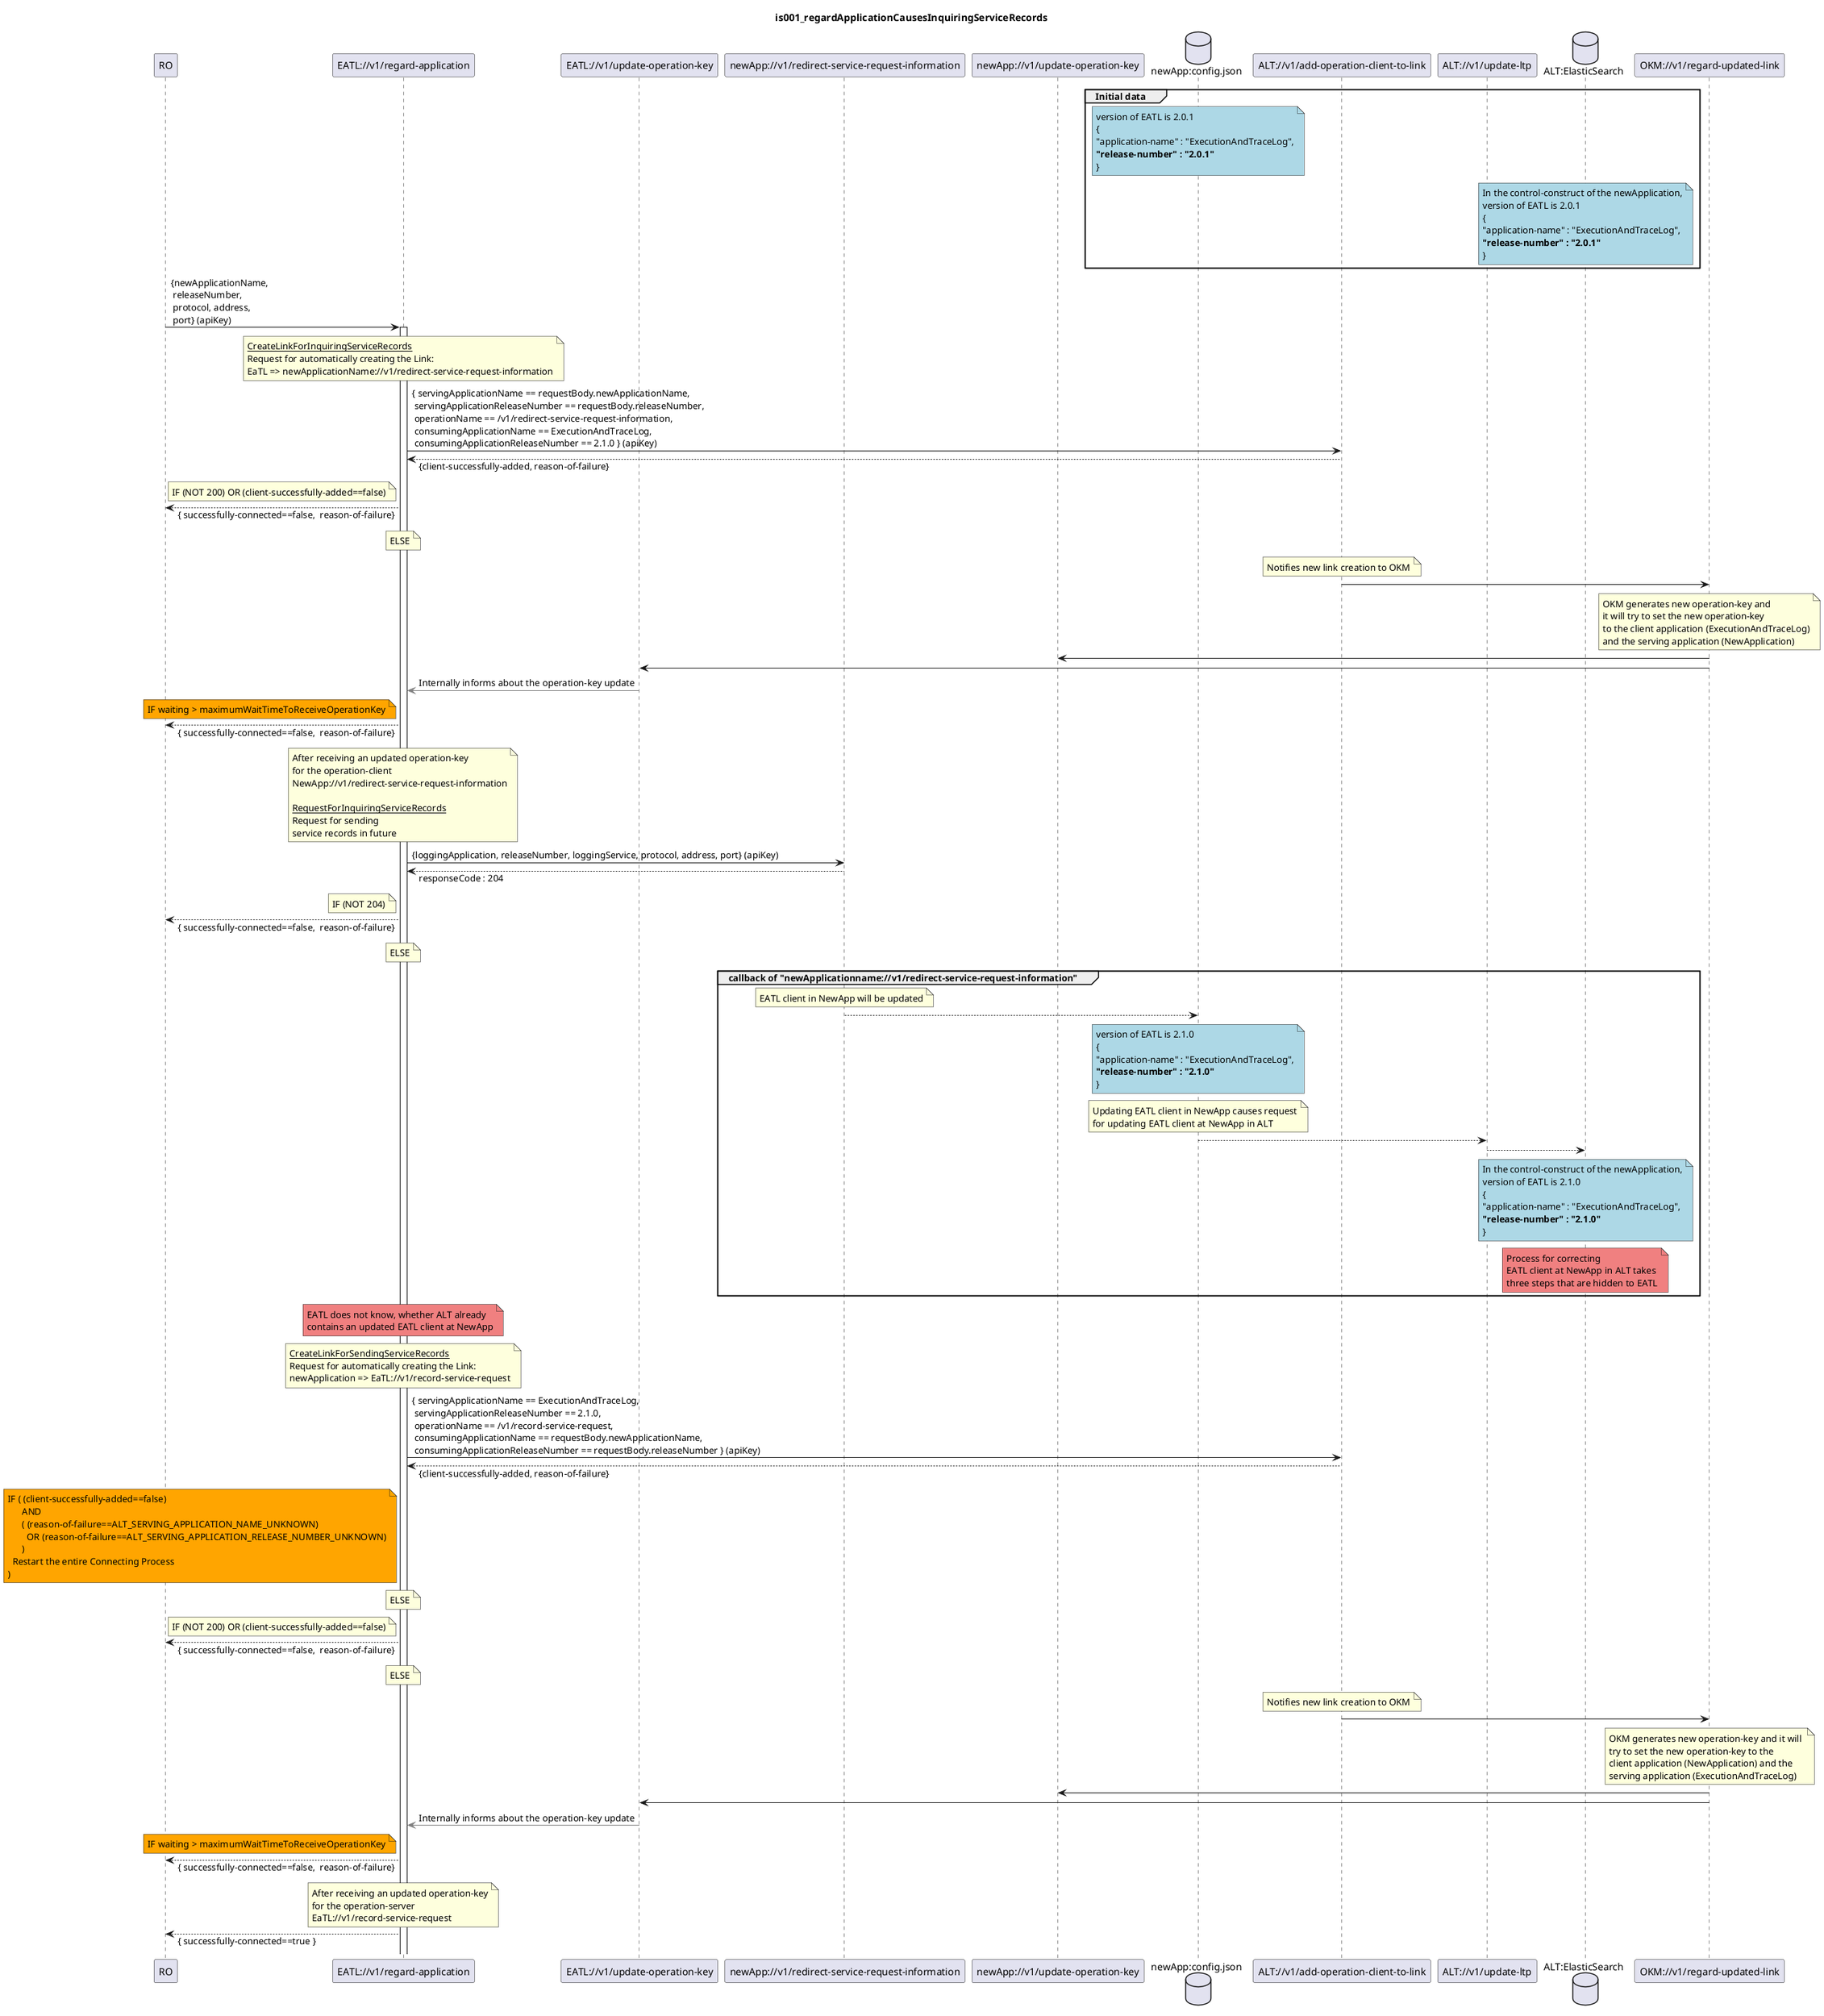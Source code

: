 @startuml is001_regardApplicationCausesInquiringServiceRecords
skinparam responseMessageBelowArrow true

title
is001_regardApplicationCausesInquiringServiceRecords
end title

participant "RO" as ro
participant "EATL://v1/regard-application" as eatlRegardApplication
participant "EATL://v1/update-operation-key" as eatlUpdateOperationKey

participant "newApp://v1/redirect-service-request-information" as newAppRedirectSerReqInfo
participant "newApp://v1/update-operation-key" as newAppUpdateOperationKey
database "newApp:config.json" as newAppConfiguration

participant "ALT://v1/add-operation-client-to-link" as altAddOperClient2Link
participant "ALT://v1/update-ltp" as altUpdateLtp
database "ALT:ElasticSearch" as altApplicationDataES

participant "OKM://v1/regard-updated-link" as okmRegardUpdatedLink

group Initial data
    note over newAppConfiguration #LightBlue
        version of EATL is 2.0.1
        {
        "application-name" : "ExecutionAndTraceLog",
        <b>"release-number" : "2.0.1"
        }
    end note
    note over altApplicationDataES #LightBlue
        In the control-construct of the newApplication,
        version of EATL is 2.0.1
        {
        "application-name" : "ExecutionAndTraceLog",
        <b>"release-number" : "2.0.1"
        }
    end note
end

ro -> eatlRegardApplication : {newApplicationName,\n releaseNumber,\n protocol, address,\n port} (apiKey)
activate eatlRegardApplication

note over eatlRegardApplication
<u>CreateLinkForInquiringServiceRecords</u>
Request for automatically creating the Link:
EaTL => newApplicationName://v1/redirect-service-request-information
end note

eatlRegardApplication -> altAddOperClient2Link : { servingApplicationName == requestBody.newApplicationName,\n servingApplicationReleaseNumber == requestBody.releaseNumber,\n operationName == /v1/redirect-service-request-information,\n consumingApplicationName == ExecutionAndTraceLog,\n consumingApplicationReleaseNumber == 2.1.0 } (apiKey)
eatlRegardApplication <-- altAddOperClient2Link : {client-successfully-added, reason-of-failure}

note left eatlRegardApplication
IF (NOT 200) OR (client-successfully-added==false)
end note
ro <-- eatlRegardApplication : { successfully-connected==false,  reason-of-failure}

note over eatlRegardApplication
ELSE
end note

note over altAddOperClient2Link
Notifies new link creation to OKM
end note

altAddOperClient2Link -> okmRegardUpdatedLink

note over okmRegardUpdatedLink
OKM generates new operation-key and 
it will try to set the new operation-key 
to the client application (ExecutionAndTraceLog)
and the serving application (NewApplication)
end note

okmRegardUpdatedLink -> newAppUpdateOperationKey
okmRegardUpdatedLink -> eatlUpdateOperationKey
eatlUpdateOperationKey -[#Grey]> eatlRegardApplication : Internally informs about the operation-key update

note left eatlRegardApplication #Orange
IF waiting > maximumWaitTimeToReceiveOperationKey
end note
ro <-- eatlRegardApplication : { successfully-connected==false,  reason-of-failure}

note over eatlRegardApplication
After receiving an updated operation-key
for the operation-client
NewApp://v1/redirect-service-request-information

<u>RequestForInquiringServiceRecords</u>
Request for sending
service records in future
end note

eatlRegardApplication -> newAppRedirectSerReqInfo : {loggingApplication, releaseNumber, loggingService, protocol, address, port} (apiKey)
eatlRegardApplication <-- newAppRedirectSerReqInfo : responseCode : 204

note left eatlRegardApplication
IF (NOT 204)
end note
ro <-- eatlRegardApplication : { successfully-connected==false,  reason-of-failure}

note over eatlRegardApplication
ELSE
end note

group callback of "newApplicationname://v1/redirect-service-request-information"
    note over newAppRedirectSerReqInfo
    EATL client in NewApp will be updated
    end note
    newAppRedirectSerReqInfo --> newAppConfiguration
    note over newAppConfiguration #LightBlue
        version of EATL is 2.1.0
        {
        "application-name" : "ExecutionAndTraceLog",
        <b>"release-number" : "2.1.0"
        }
    end note
    note over newAppConfiguration
    Updating EATL client in NewApp causes request
    for updating EATL client at NewApp in ALT
    end note
    newAppConfiguration --> altUpdateLtp
    altUpdateLtp --> altApplicationDataES
    note over altApplicationDataES #LightBlue
        In the control-construct of the newApplication,
        version of EATL is 2.1.0
        {
        "application-name" : "ExecutionAndTraceLog",
        <b>"release-number" : "2.1.0"
        }
    end note
    note over altApplicationDataES #LightCoral
    Process for correcting
    EATL client at NewApp in ALT takes
    three steps that are hidden to EATL
    end note
end

note over eatlRegardApplication #LightCoral
EATL does not know, whether ALT already 
contains an updated EATL client at NewApp
end note
note over eatlRegardApplication
<u>CreateLinkForSendingServiceRecords</u>
Request for automatically creating the Link:
newApplication => EaTL://v1/record-service-request
end note

eatlRegardApplication -> altAddOperClient2Link : { servingApplicationName == ExecutionAndTraceLog,\n servingApplicationReleaseNumber == 2.1.0,\n operationName == /v1/record-service-request,\n consumingApplicationName == requestBody.newApplicationName,\n consumingApplicationReleaseNumber == requestBody.releaseNumber } (apiKey)
eatlRegardApplication <-- altAddOperClient2Link : {client-successfully-added, reason-of-failure}

note left eatlRegardApplication #Orange
IF ( (client-successfully-added==false) 
      AND 
      ( (reason-of-failure==ALT_SERVING_APPLICATION_NAME_UNKNOWN)
        OR (reason-of-failure==ALT_SERVING_APPLICATION_RELEASE_NUMBER_UNKNOWN)
      )
  Restart the entire Connecting Process
)
end note

note over eatlRegardApplication
ELSE
end note

note left eatlRegardApplication
IF (NOT 200) OR (client-successfully-added==false)
end note
ro <-- eatlRegardApplication : { successfully-connected==false,  reason-of-failure}

note over eatlRegardApplication
ELSE
end note

note over altAddOperClient2Link
Notifies new link creation to OKM
end note

altAddOperClient2Link -> okmRegardUpdatedLink

note over okmRegardUpdatedLink
OKM generates new operation-key and it will 
try to set the new operation-key to the 
client application (NewApplication) and the 
serving application (ExecutionAndTraceLog)
end note

okmRegardUpdatedLink -> newAppUpdateOperationKey
okmRegardUpdatedLink -> eatlUpdateOperationKey
eatlUpdateOperationKey -[#Grey]> eatlRegardApplication : Internally informs about the operation-key update

note left eatlRegardApplication #Orange
IF waiting > maximumWaitTimeToReceiveOperationKey
end note
ro <-- eatlRegardApplication : { successfully-connected==false,  reason-of-failure}

note over eatlRegardApplication
After receiving an updated operation-key
for the operation-server
EaTL://v1/record-service-request
end note

ro <-- eatlRegardApplication : { successfully-connected==true }
